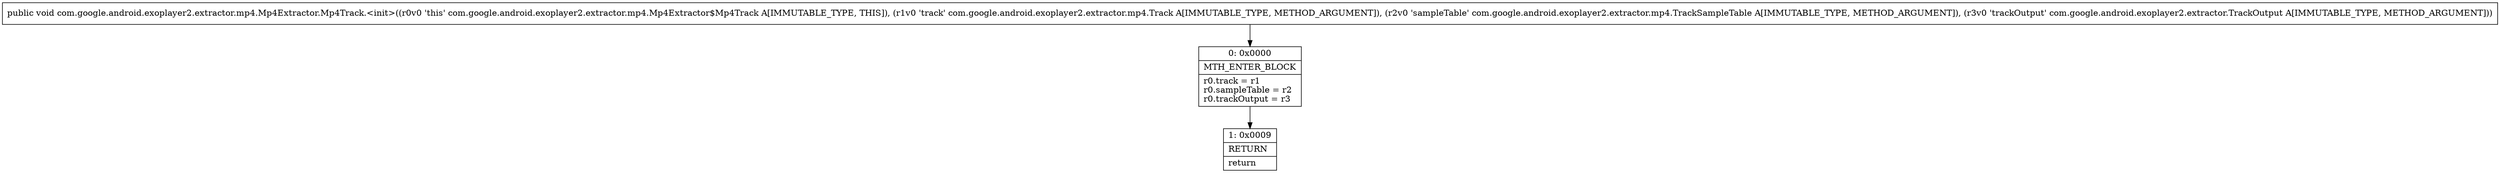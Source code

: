 digraph "CFG forcom.google.android.exoplayer2.extractor.mp4.Mp4Extractor.Mp4Track.\<init\>(Lcom\/google\/android\/exoplayer2\/extractor\/mp4\/Track;Lcom\/google\/android\/exoplayer2\/extractor\/mp4\/TrackSampleTable;Lcom\/google\/android\/exoplayer2\/extractor\/TrackOutput;)V" {
Node_0 [shape=record,label="{0\:\ 0x0000|MTH_ENTER_BLOCK\l|r0.track = r1\lr0.sampleTable = r2\lr0.trackOutput = r3\l}"];
Node_1 [shape=record,label="{1\:\ 0x0009|RETURN\l|return\l}"];
MethodNode[shape=record,label="{public void com.google.android.exoplayer2.extractor.mp4.Mp4Extractor.Mp4Track.\<init\>((r0v0 'this' com.google.android.exoplayer2.extractor.mp4.Mp4Extractor$Mp4Track A[IMMUTABLE_TYPE, THIS]), (r1v0 'track' com.google.android.exoplayer2.extractor.mp4.Track A[IMMUTABLE_TYPE, METHOD_ARGUMENT]), (r2v0 'sampleTable' com.google.android.exoplayer2.extractor.mp4.TrackSampleTable A[IMMUTABLE_TYPE, METHOD_ARGUMENT]), (r3v0 'trackOutput' com.google.android.exoplayer2.extractor.TrackOutput A[IMMUTABLE_TYPE, METHOD_ARGUMENT])) }"];
MethodNode -> Node_0;
Node_0 -> Node_1;
}

